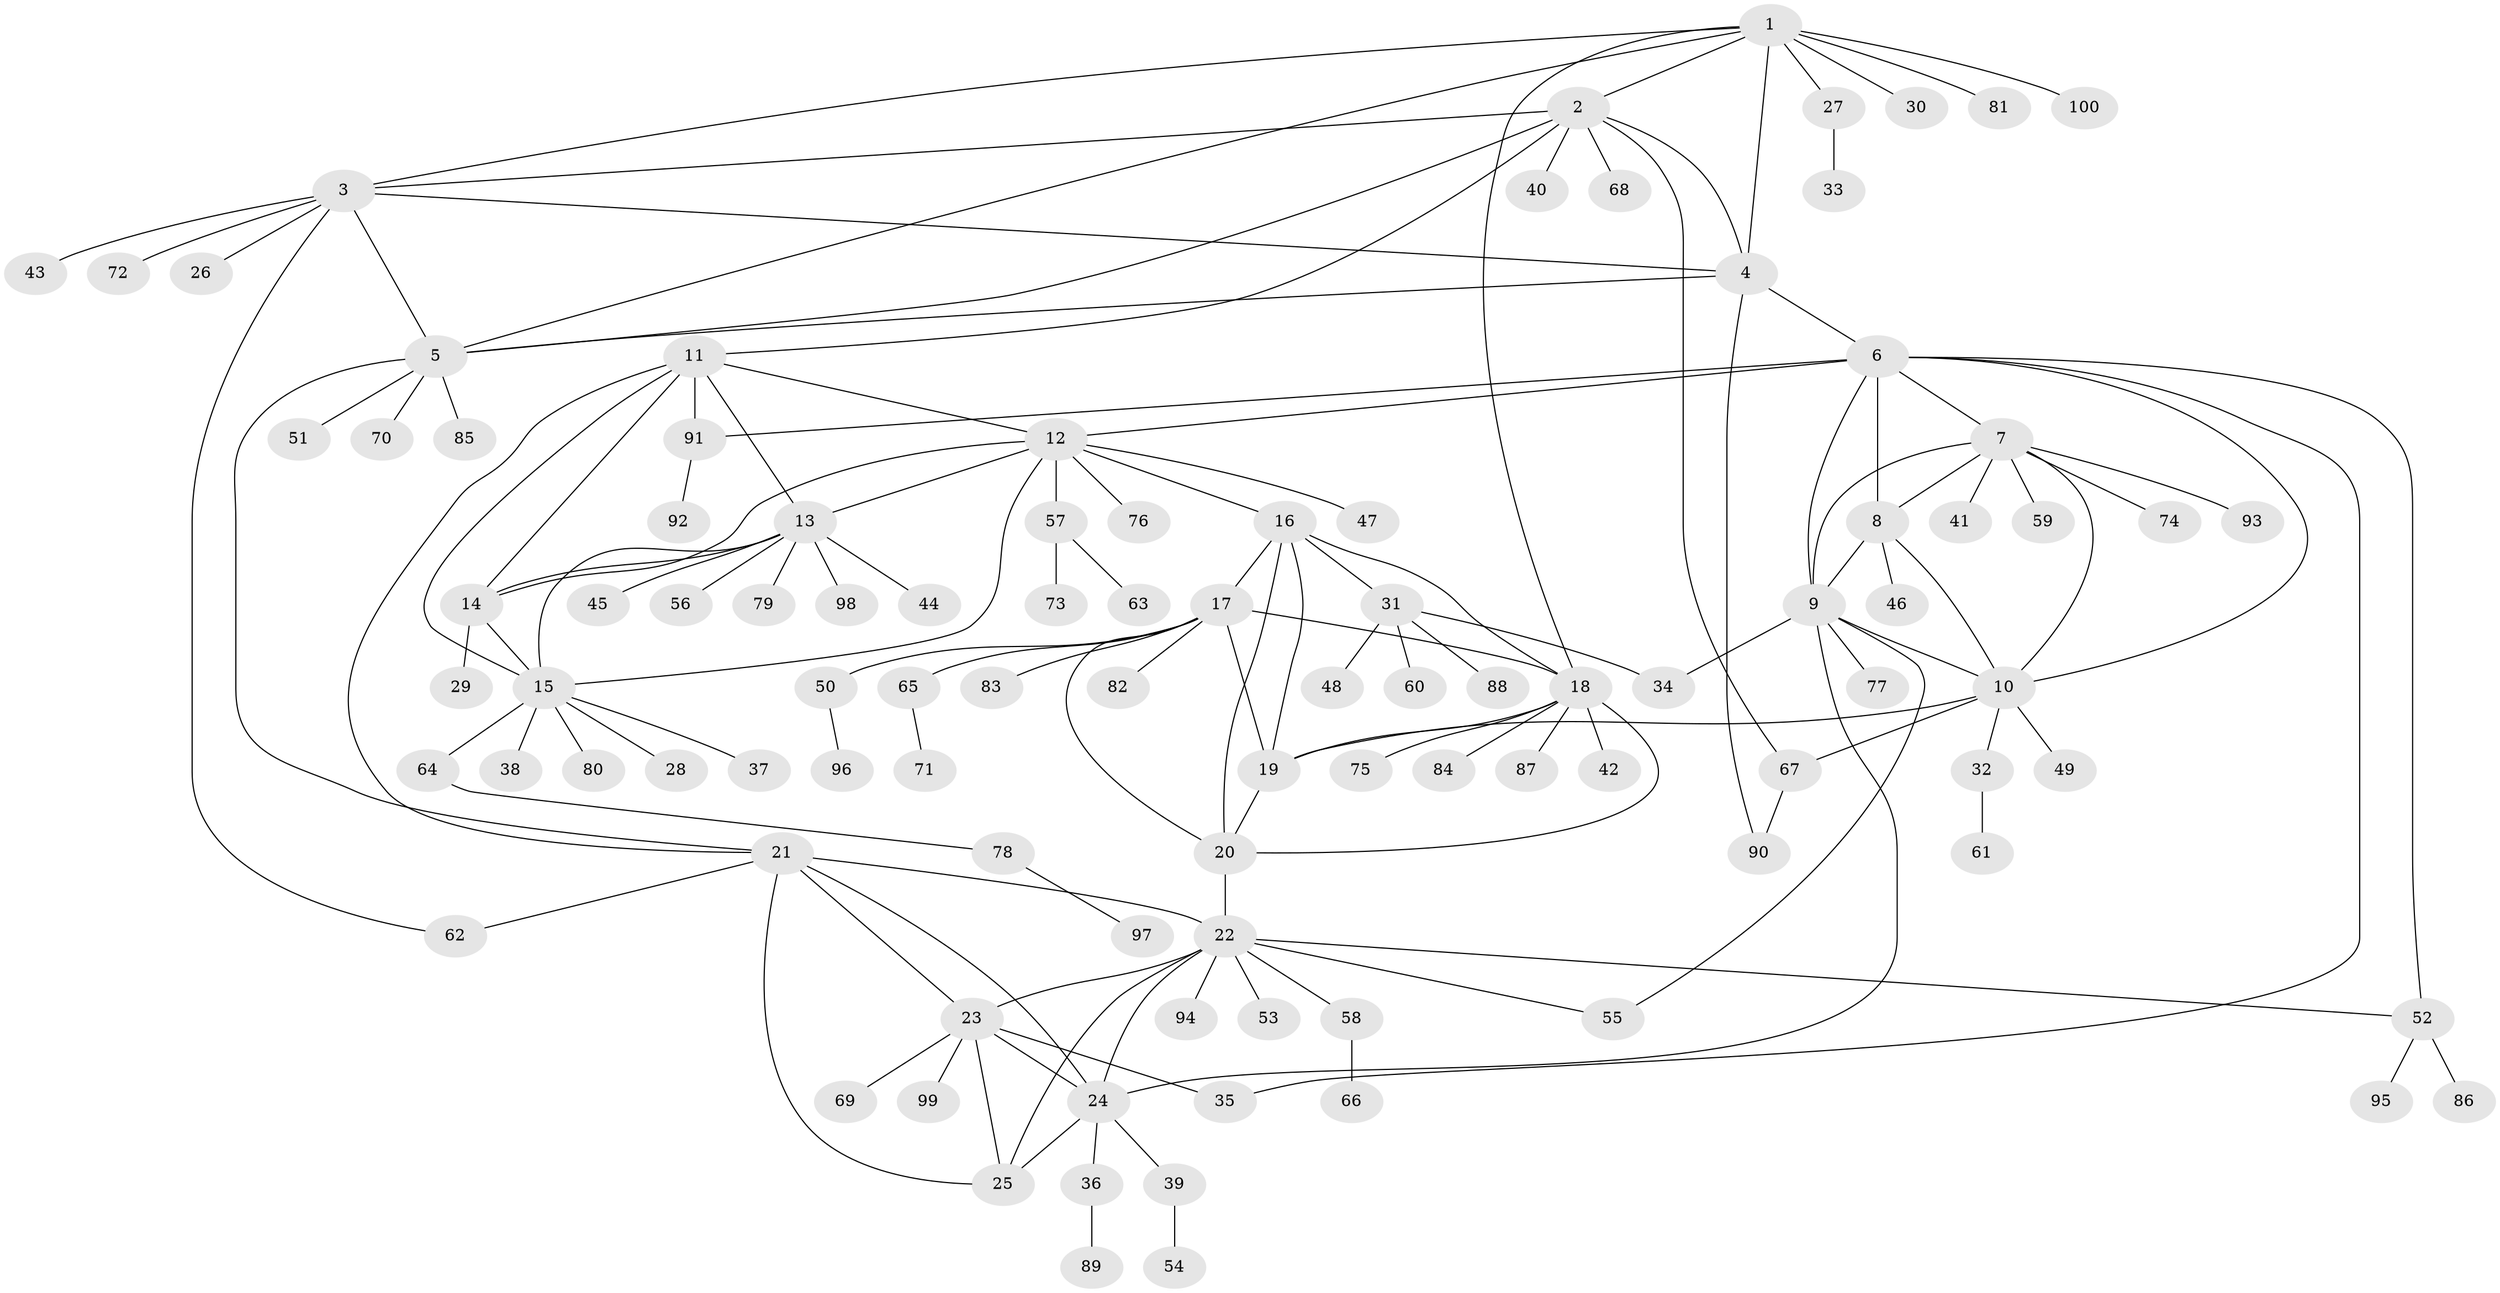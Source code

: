 // coarse degree distribution, {1: 0.525, 6: 0.175, 7: 0.05, 3: 0.075, 2: 0.075, 5: 0.025, 9: 0.025, 4: 0.05}
// Generated by graph-tools (version 1.1) at 2025/37/03/04/25 23:37:42]
// undirected, 100 vertices, 143 edges
graph export_dot {
  node [color=gray90,style=filled];
  1;
  2;
  3;
  4;
  5;
  6;
  7;
  8;
  9;
  10;
  11;
  12;
  13;
  14;
  15;
  16;
  17;
  18;
  19;
  20;
  21;
  22;
  23;
  24;
  25;
  26;
  27;
  28;
  29;
  30;
  31;
  32;
  33;
  34;
  35;
  36;
  37;
  38;
  39;
  40;
  41;
  42;
  43;
  44;
  45;
  46;
  47;
  48;
  49;
  50;
  51;
  52;
  53;
  54;
  55;
  56;
  57;
  58;
  59;
  60;
  61;
  62;
  63;
  64;
  65;
  66;
  67;
  68;
  69;
  70;
  71;
  72;
  73;
  74;
  75;
  76;
  77;
  78;
  79;
  80;
  81;
  82;
  83;
  84;
  85;
  86;
  87;
  88;
  89;
  90;
  91;
  92;
  93;
  94;
  95;
  96;
  97;
  98;
  99;
  100;
  1 -- 2;
  1 -- 3;
  1 -- 4;
  1 -- 5;
  1 -- 18;
  1 -- 27;
  1 -- 30;
  1 -- 81;
  1 -- 100;
  2 -- 3;
  2 -- 4;
  2 -- 5;
  2 -- 11;
  2 -- 40;
  2 -- 67;
  2 -- 68;
  3 -- 4;
  3 -- 5;
  3 -- 26;
  3 -- 43;
  3 -- 62;
  3 -- 72;
  4 -- 5;
  4 -- 6;
  4 -- 90;
  5 -- 21;
  5 -- 51;
  5 -- 70;
  5 -- 85;
  6 -- 7;
  6 -- 8;
  6 -- 9;
  6 -- 10;
  6 -- 12;
  6 -- 35;
  6 -- 52;
  6 -- 91;
  7 -- 8;
  7 -- 9;
  7 -- 10;
  7 -- 41;
  7 -- 59;
  7 -- 74;
  7 -- 93;
  8 -- 9;
  8 -- 10;
  8 -- 46;
  9 -- 10;
  9 -- 24;
  9 -- 34;
  9 -- 55;
  9 -- 77;
  10 -- 19;
  10 -- 32;
  10 -- 49;
  10 -- 67;
  11 -- 12;
  11 -- 13;
  11 -- 14;
  11 -- 15;
  11 -- 21;
  11 -- 91;
  12 -- 13;
  12 -- 14;
  12 -- 15;
  12 -- 16;
  12 -- 47;
  12 -- 57;
  12 -- 76;
  13 -- 14;
  13 -- 15;
  13 -- 44;
  13 -- 45;
  13 -- 56;
  13 -- 79;
  13 -- 98;
  14 -- 15;
  14 -- 29;
  15 -- 28;
  15 -- 37;
  15 -- 38;
  15 -- 64;
  15 -- 80;
  16 -- 17;
  16 -- 18;
  16 -- 19;
  16 -- 20;
  16 -- 31;
  17 -- 18;
  17 -- 19;
  17 -- 20;
  17 -- 50;
  17 -- 65;
  17 -- 82;
  17 -- 83;
  18 -- 19;
  18 -- 20;
  18 -- 42;
  18 -- 75;
  18 -- 84;
  18 -- 87;
  19 -- 20;
  20 -- 22;
  21 -- 22;
  21 -- 23;
  21 -- 24;
  21 -- 25;
  21 -- 62;
  22 -- 23;
  22 -- 24;
  22 -- 25;
  22 -- 52;
  22 -- 53;
  22 -- 55;
  22 -- 58;
  22 -- 94;
  23 -- 24;
  23 -- 25;
  23 -- 35;
  23 -- 69;
  23 -- 99;
  24 -- 25;
  24 -- 36;
  24 -- 39;
  27 -- 33;
  31 -- 34;
  31 -- 48;
  31 -- 60;
  31 -- 88;
  32 -- 61;
  36 -- 89;
  39 -- 54;
  50 -- 96;
  52 -- 86;
  52 -- 95;
  57 -- 63;
  57 -- 73;
  58 -- 66;
  64 -- 78;
  65 -- 71;
  67 -- 90;
  78 -- 97;
  91 -- 92;
}
